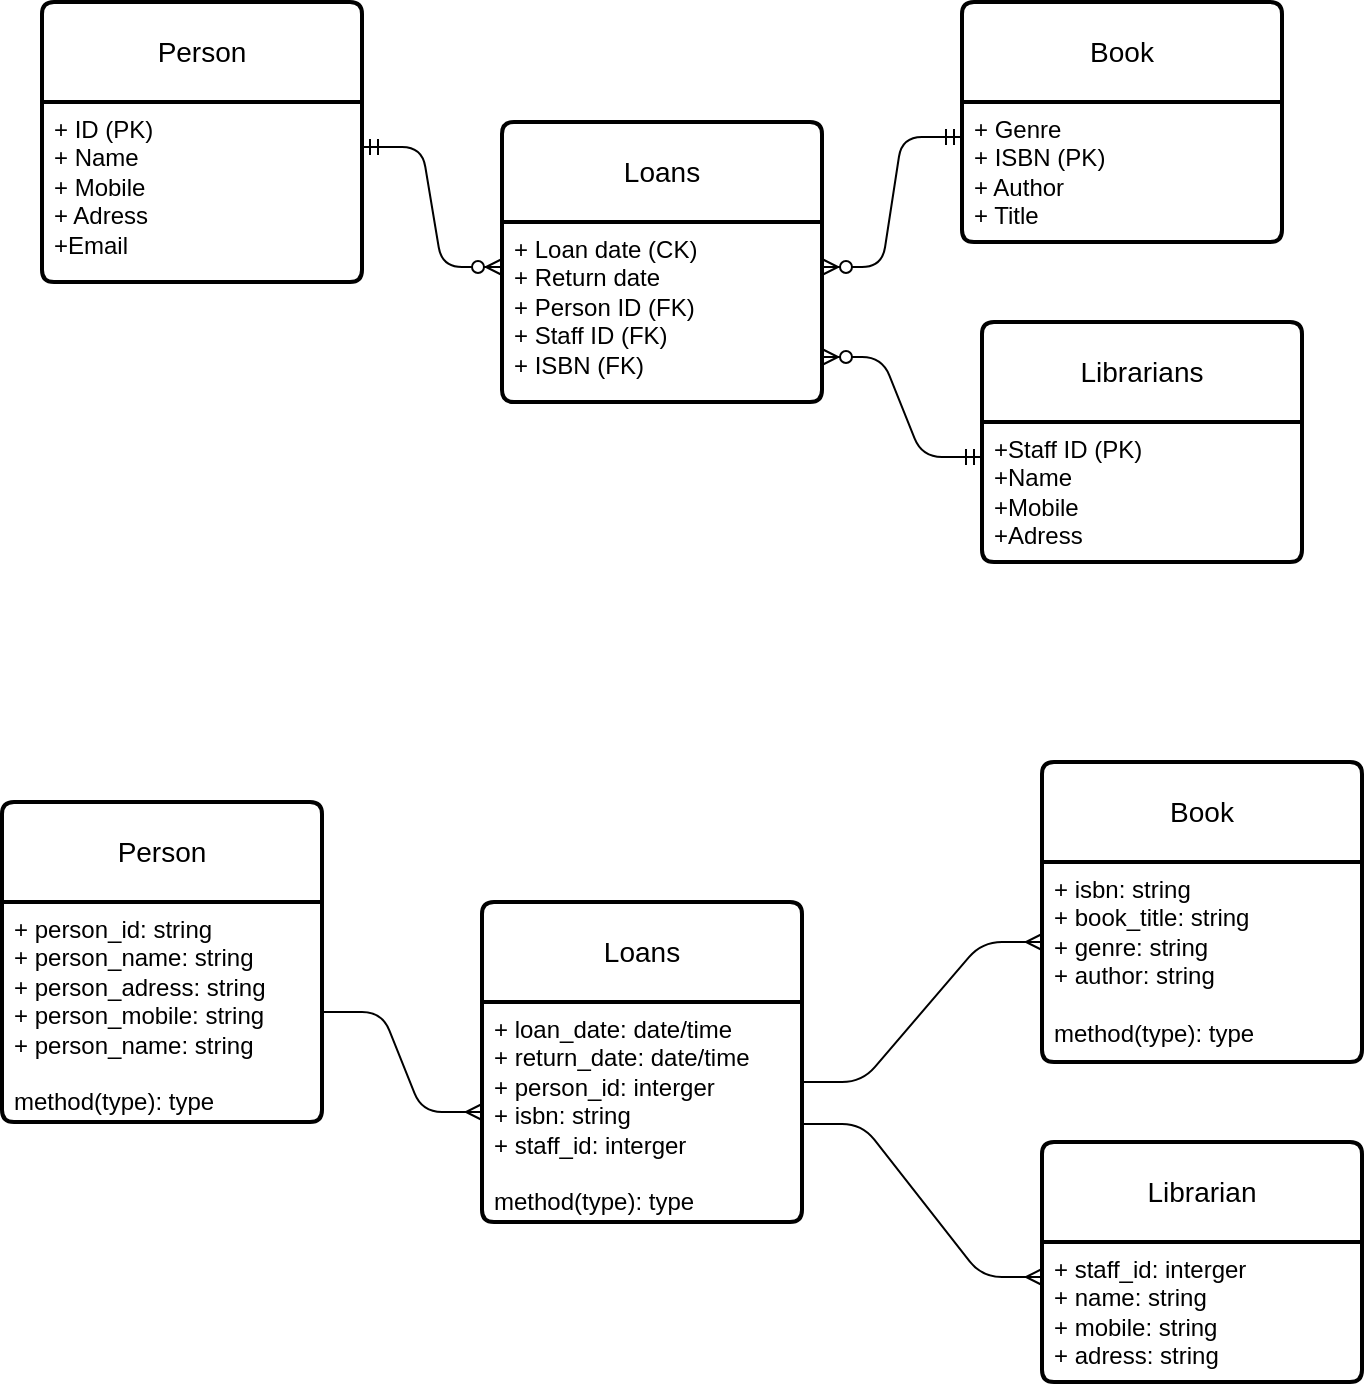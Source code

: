 <mxfile version="24.4.9" type="github">
  <diagram name="Page-1" id="RMaJVX2Di0tytkfbN8BK">
    <mxGraphModel dx="1501" dy="826" grid="1" gridSize="10" guides="0" tooltips="1" connect="1" arrows="1" fold="1" page="1" pageScale="1" pageWidth="850" pageHeight="1100" math="0" shadow="0">
      <root>
        <mxCell id="0" />
        <mxCell id="1" parent="0" />
        <mxCell id="NeLY20pUdM87m6oNkBMg-16" value="Person" style="swimlane;childLayout=stackLayout;horizontal=1;startSize=50;horizontalStack=0;rounded=1;fontSize=14;fontStyle=0;strokeWidth=2;resizeParent=0;resizeLast=1;shadow=0;dashed=0;align=center;arcSize=4;whiteSpace=wrap;html=1;" vertex="1" parent="1">
          <mxGeometry x="100" y="100" width="160" height="140" as="geometry" />
        </mxCell>
        <mxCell id="NeLY20pUdM87m6oNkBMg-17" value="+ ID (PK)&lt;br&gt;+ Name&lt;br&gt;+ Mobile&lt;div&gt;+ Adress&lt;/div&gt;&lt;div&gt;+Email&lt;/div&gt;" style="align=left;strokeColor=none;fillColor=none;spacingLeft=4;fontSize=12;verticalAlign=top;resizable=0;rotatable=0;part=1;html=1;" vertex="1" parent="NeLY20pUdM87m6oNkBMg-16">
          <mxGeometry y="50" width="160" height="90" as="geometry" />
        </mxCell>
        <mxCell id="NeLY20pUdM87m6oNkBMg-18" value="Book" style="swimlane;childLayout=stackLayout;horizontal=1;startSize=50;horizontalStack=0;rounded=1;fontSize=14;fontStyle=0;strokeWidth=2;resizeParent=0;resizeLast=1;shadow=0;dashed=0;align=center;arcSize=4;whiteSpace=wrap;html=1;" vertex="1" parent="1">
          <mxGeometry x="560" y="100" width="160" height="120" as="geometry" />
        </mxCell>
        <mxCell id="NeLY20pUdM87m6oNkBMg-19" value="+ Genre&lt;br&gt;+ ISBN (PK)&lt;br&gt;+ Author&lt;div&gt;+ Title&lt;/div&gt;" style="align=left;strokeColor=none;fillColor=none;spacingLeft=4;fontSize=12;verticalAlign=top;resizable=0;rotatable=0;part=1;html=1;" vertex="1" parent="NeLY20pUdM87m6oNkBMg-18">
          <mxGeometry y="50" width="160" height="70" as="geometry" />
        </mxCell>
        <mxCell id="NeLY20pUdM87m6oNkBMg-20" value="Loans" style="swimlane;childLayout=stackLayout;horizontal=1;startSize=50;horizontalStack=0;rounded=1;fontSize=14;fontStyle=0;strokeWidth=2;resizeParent=0;resizeLast=1;shadow=0;dashed=0;align=center;arcSize=4;whiteSpace=wrap;html=1;" vertex="1" parent="1">
          <mxGeometry x="330" y="160" width="160" height="140" as="geometry" />
        </mxCell>
        <mxCell id="NeLY20pUdM87m6oNkBMg-21" value="+ Loan date (CK)&lt;br&gt;+ Return date&lt;br&gt;+ Person ID (FK)&lt;div&gt;+ Staff ID (FK)&lt;br&gt;&lt;div&gt;+ ISBN (FK)&lt;/div&gt;&lt;/div&gt;" style="align=left;strokeColor=none;fillColor=none;spacingLeft=4;fontSize=12;verticalAlign=top;resizable=0;rotatable=0;part=1;html=1;" vertex="1" parent="NeLY20pUdM87m6oNkBMg-20">
          <mxGeometry y="50" width="160" height="90" as="geometry" />
        </mxCell>
        <mxCell id="NeLY20pUdM87m6oNkBMg-25" value="" style="edgeStyle=entityRelationEdgeStyle;fontSize=12;html=1;endArrow=ERzeroToMany;startArrow=ERmandOne;rounded=1;exitX=1;exitY=0.25;exitDx=0;exitDy=0;entryX=0;entryY=0.25;entryDx=0;entryDy=0;curved=0;" edge="1" parent="1" source="NeLY20pUdM87m6oNkBMg-17" target="NeLY20pUdM87m6oNkBMg-21">
          <mxGeometry width="100" height="100" relative="1" as="geometry">
            <mxPoint x="310" y="280" as="sourcePoint" />
            <mxPoint x="410" y="180" as="targetPoint" />
          </mxGeometry>
        </mxCell>
        <mxCell id="NeLY20pUdM87m6oNkBMg-33" value="" style="edgeStyle=entityRelationEdgeStyle;fontSize=12;html=1;endArrow=ERzeroToMany;startArrow=ERmandOne;rounded=1;exitX=0;exitY=0.25;exitDx=0;exitDy=0;entryX=1;entryY=0.25;entryDx=0;entryDy=0;curved=0;" edge="1" parent="1" source="NeLY20pUdM87m6oNkBMg-19" target="NeLY20pUdM87m6oNkBMg-21">
          <mxGeometry width="100" height="100" relative="1" as="geometry">
            <mxPoint x="390" y="110" as="sourcePoint" />
            <mxPoint x="450" y="279" as="targetPoint" />
          </mxGeometry>
        </mxCell>
        <mxCell id="NeLY20pUdM87m6oNkBMg-34" value="Librarians" style="swimlane;childLayout=stackLayout;horizontal=1;startSize=50;horizontalStack=0;rounded=1;fontSize=14;fontStyle=0;strokeWidth=2;resizeParent=0;resizeLast=1;shadow=0;dashed=0;align=center;arcSize=4;whiteSpace=wrap;html=1;" vertex="1" parent="1">
          <mxGeometry x="570" y="260" width="160" height="120" as="geometry" />
        </mxCell>
        <mxCell id="NeLY20pUdM87m6oNkBMg-35" value="+Staff ID (PK)&lt;br&gt;+Name&lt;br&gt;+Mobile&lt;div&gt;+Adress&lt;/div&gt;" style="align=left;strokeColor=none;fillColor=none;spacingLeft=4;fontSize=12;verticalAlign=top;resizable=0;rotatable=0;part=1;html=1;" vertex="1" parent="NeLY20pUdM87m6oNkBMg-34">
          <mxGeometry y="50" width="160" height="70" as="geometry" />
        </mxCell>
        <mxCell id="NeLY20pUdM87m6oNkBMg-36" value="" style="edgeStyle=entityRelationEdgeStyle;fontSize=12;html=1;endArrow=ERzeroToMany;startArrow=ERmandOne;rounded=1;exitX=0;exitY=0.25;exitDx=0;exitDy=0;entryX=1;entryY=0.75;entryDx=0;entryDy=0;curved=0;" edge="1" parent="1" source="NeLY20pUdM87m6oNkBMg-35" target="NeLY20pUdM87m6oNkBMg-21">
          <mxGeometry width="100" height="100" relative="1" as="geometry">
            <mxPoint x="560" y="178" as="sourcePoint" />
            <mxPoint x="500" y="348" as="targetPoint" />
          </mxGeometry>
        </mxCell>
        <mxCell id="NeLY20pUdM87m6oNkBMg-41" value="Person" style="swimlane;childLayout=stackLayout;horizontal=1;startSize=50;horizontalStack=0;rounded=1;fontSize=14;fontStyle=0;strokeWidth=2;resizeParent=0;resizeLast=1;shadow=0;dashed=0;align=center;arcSize=4;whiteSpace=wrap;html=1;" vertex="1" parent="1">
          <mxGeometry x="80" y="500" width="160" height="160" as="geometry" />
        </mxCell>
        <mxCell id="NeLY20pUdM87m6oNkBMg-42" value="+ person_id: string&lt;div&gt;+ person_name: string&lt;/div&gt;&lt;div&gt;+ person_adress: string&lt;br&gt;&lt;/div&gt;+ person_mobile: string&lt;div&gt;+ person_name: string&lt;br&gt;&lt;/div&gt;&lt;div&gt;&lt;br&gt;&lt;/div&gt;&lt;div&gt;method(type): type&lt;/div&gt;" style="align=left;strokeColor=none;fillColor=none;spacingLeft=4;fontSize=12;verticalAlign=top;resizable=0;rotatable=0;part=1;html=1;" vertex="1" parent="NeLY20pUdM87m6oNkBMg-41">
          <mxGeometry y="50" width="160" height="110" as="geometry" />
        </mxCell>
        <mxCell id="NeLY20pUdM87m6oNkBMg-43" value="Loans" style="swimlane;childLayout=stackLayout;horizontal=1;startSize=50;horizontalStack=0;rounded=1;fontSize=14;fontStyle=0;strokeWidth=2;resizeParent=0;resizeLast=1;shadow=0;dashed=0;align=center;arcSize=4;whiteSpace=wrap;html=1;" vertex="1" parent="1">
          <mxGeometry x="320" y="550" width="160" height="160" as="geometry" />
        </mxCell>
        <mxCell id="NeLY20pUdM87m6oNkBMg-44" value="+ loan_date: date/time&lt;div&gt;+ return_date: date/time&lt;/div&gt;&lt;div&gt;+ person_id: interger&lt;/div&gt;&lt;div&gt;+ isbn: string&lt;/div&gt;&lt;div&gt;+ staff_id: interger&lt;/div&gt;&lt;div&gt;&lt;br&gt;&lt;/div&gt;&lt;div&gt;method(type): type&lt;br&gt;&lt;/div&gt;" style="align=left;strokeColor=none;fillColor=none;spacingLeft=4;fontSize=12;verticalAlign=top;resizable=0;rotatable=0;part=1;html=1;" vertex="1" parent="NeLY20pUdM87m6oNkBMg-43">
          <mxGeometry y="50" width="160" height="110" as="geometry" />
        </mxCell>
        <mxCell id="NeLY20pUdM87m6oNkBMg-45" value="Book" style="swimlane;childLayout=stackLayout;horizontal=1;startSize=50;horizontalStack=0;rounded=1;fontSize=14;fontStyle=0;strokeWidth=2;resizeParent=0;resizeLast=1;shadow=0;dashed=0;align=center;arcSize=4;whiteSpace=wrap;html=1;" vertex="1" parent="1">
          <mxGeometry x="600" y="480" width="160" height="150" as="geometry" />
        </mxCell>
        <mxCell id="NeLY20pUdM87m6oNkBMg-46" value="+ isbn: string&lt;div&gt;+ book_title: string&lt;/div&gt;&lt;div&gt;+ genre: string&lt;/div&gt;&lt;div&gt;+ author: string&lt;/div&gt;&lt;div&gt;&lt;br&gt;&lt;/div&gt;&lt;div&gt;&lt;span data-darkreader-inline-color=&quot;&quot; data-darkreader-inline-bgcolor=&quot;&quot; style=&quot;background-color: initial; color: rgb(0, 0, 0); --darkreader-inline-bgcolor: initial; --darkreader-inline-color: #e8e6e3;&quot;&gt;method(type): type&lt;/span&gt;&lt;br&gt;&lt;/div&gt;" style="align=left;strokeColor=none;fillColor=none;spacingLeft=4;fontSize=12;verticalAlign=top;resizable=0;rotatable=0;part=1;html=1;" vertex="1" parent="NeLY20pUdM87m6oNkBMg-45">
          <mxGeometry y="50" width="160" height="100" as="geometry" />
        </mxCell>
        <mxCell id="NeLY20pUdM87m6oNkBMg-51" value="Librarian" style="swimlane;childLayout=stackLayout;horizontal=1;startSize=50;horizontalStack=0;rounded=1;fontSize=14;fontStyle=0;strokeWidth=2;resizeParent=0;resizeLast=1;shadow=0;dashed=0;align=center;arcSize=4;whiteSpace=wrap;html=1;" vertex="1" parent="1">
          <mxGeometry x="600" y="670" width="160" height="120" as="geometry" />
        </mxCell>
        <mxCell id="NeLY20pUdM87m6oNkBMg-52" value="+ staff_id: interger&lt;div&gt;+ name: string&lt;/div&gt;&lt;div&gt;+ mobile: string&lt;/div&gt;&lt;div&gt;+ adress: string&lt;/div&gt;" style="align=left;strokeColor=none;fillColor=none;spacingLeft=4;fontSize=12;verticalAlign=top;resizable=0;rotatable=0;part=1;html=1;" vertex="1" parent="NeLY20pUdM87m6oNkBMg-51">
          <mxGeometry y="50" width="160" height="70" as="geometry" />
        </mxCell>
        <mxCell id="NeLY20pUdM87m6oNkBMg-53" value="" style="edgeStyle=entityRelationEdgeStyle;fontSize=12;html=1;endArrow=ERmany;rounded=1;exitX=1;exitY=0.5;exitDx=0;exitDy=0;entryX=0;entryY=0.5;entryDx=0;entryDy=0;curved=0;" edge="1" parent="1" source="NeLY20pUdM87m6oNkBMg-42" target="NeLY20pUdM87m6oNkBMg-44">
          <mxGeometry width="100" height="100" relative="1" as="geometry">
            <mxPoint x="290" y="670" as="sourcePoint" />
            <mxPoint x="390" y="570" as="targetPoint" />
          </mxGeometry>
        </mxCell>
        <mxCell id="NeLY20pUdM87m6oNkBMg-54" value="" style="edgeStyle=entityRelationEdgeStyle;fontSize=12;html=1;endArrow=ERmany;rounded=1;exitX=1;exitY=0.5;exitDx=0;exitDy=0;entryX=0;entryY=0.5;entryDx=0;entryDy=0;curved=0;" edge="1" parent="1">
          <mxGeometry width="100" height="100" relative="1" as="geometry">
            <mxPoint x="480" y="640" as="sourcePoint" />
            <mxPoint x="600" y="570" as="targetPoint" />
            <Array as="points">
              <mxPoint x="530" y="695" />
            </Array>
          </mxGeometry>
        </mxCell>
        <mxCell id="NeLY20pUdM87m6oNkBMg-55" value="" style="edgeStyle=entityRelationEdgeStyle;fontSize=12;html=1;endArrow=ERmany;rounded=1;exitX=1;exitY=0.5;exitDx=0;exitDy=0;entryX=0;entryY=0.25;entryDx=0;entryDy=0;curved=0;" edge="1" parent="1" target="NeLY20pUdM87m6oNkBMg-52">
          <mxGeometry width="100" height="100" relative="1" as="geometry">
            <mxPoint x="480" y="661" as="sourcePoint" />
            <mxPoint x="600" y="591" as="targetPoint" />
            <Array as="points">
              <mxPoint x="530" y="716" />
            </Array>
          </mxGeometry>
        </mxCell>
      </root>
    </mxGraphModel>
  </diagram>
</mxfile>
